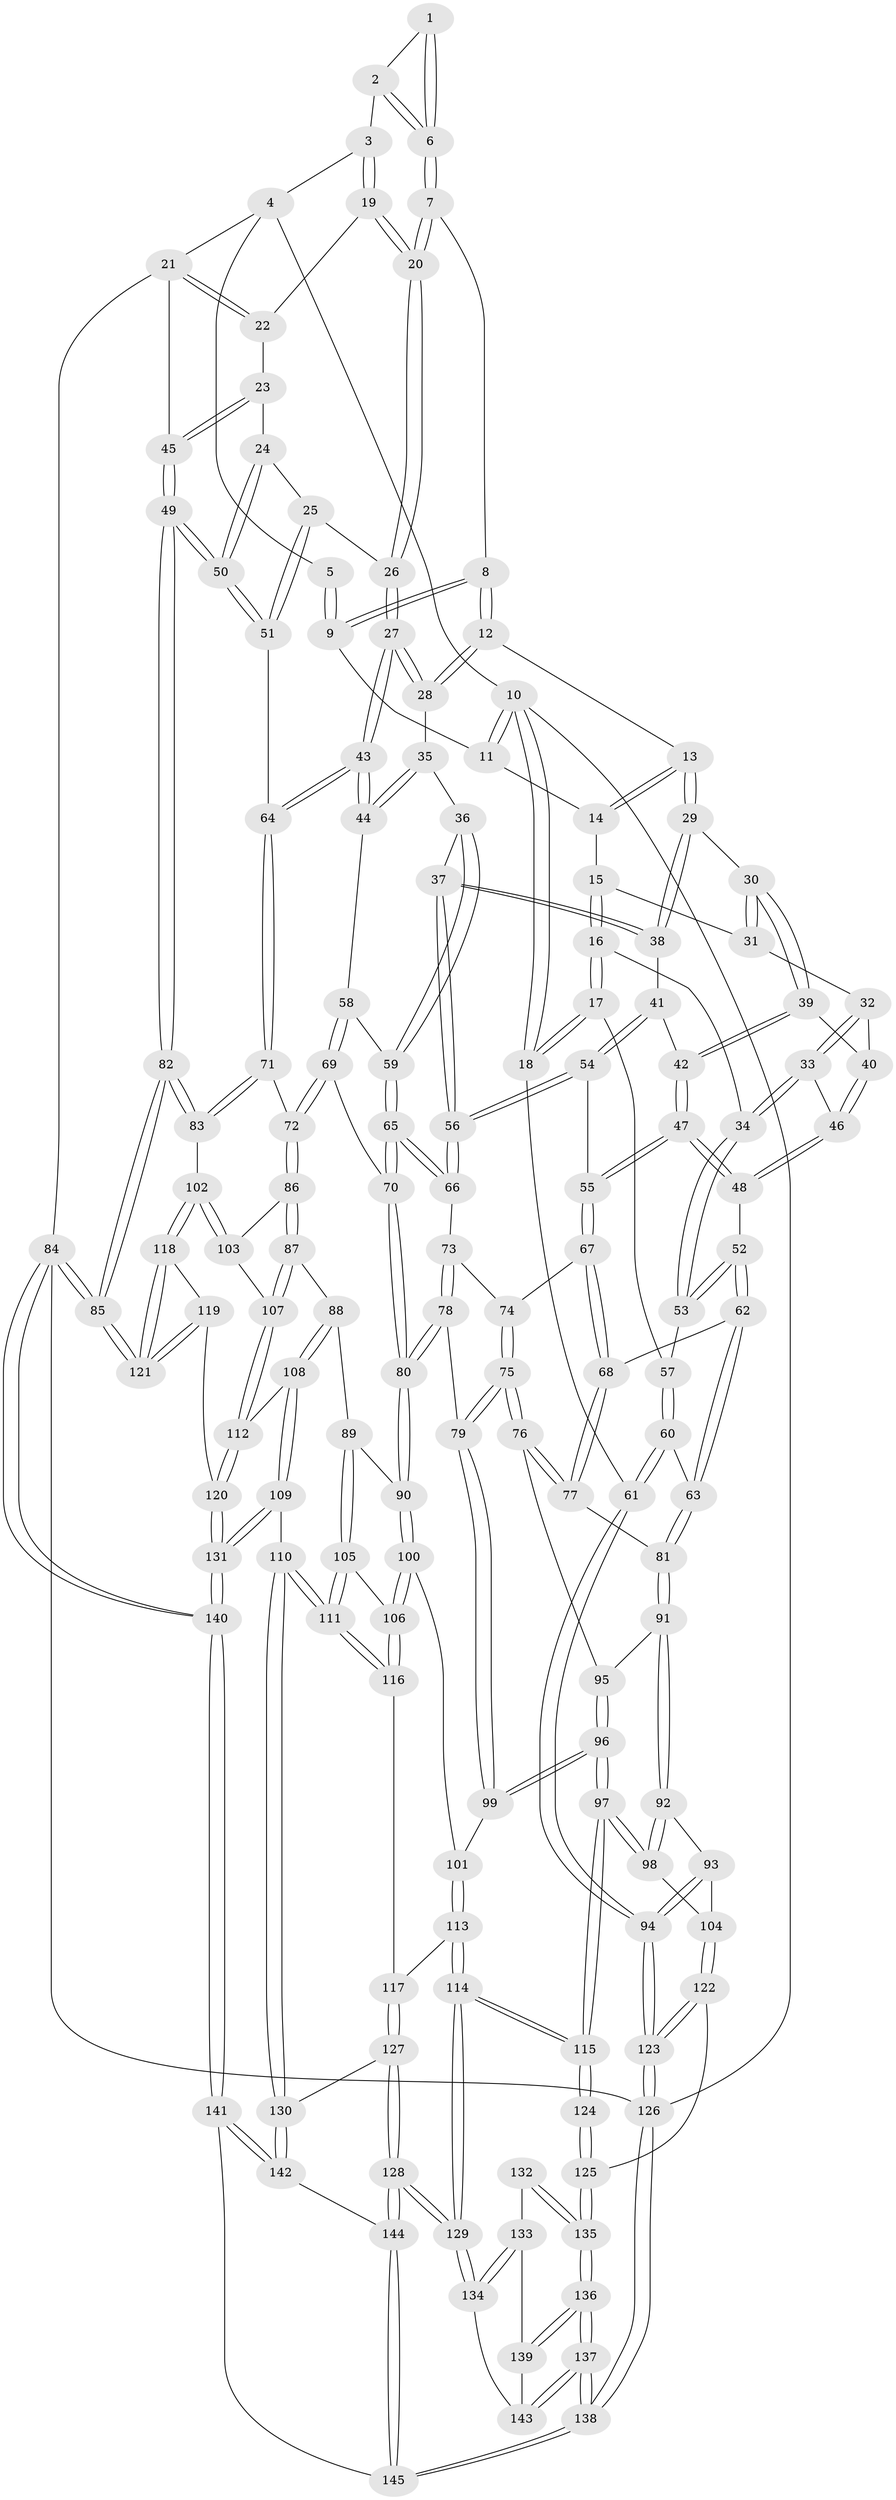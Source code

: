 // coarse degree distribution, {5: 0.13793103448275862, 2: 0.05172413793103448, 7: 0.05172413793103448, 4: 0.29310344827586204, 6: 0.1896551724137931, 3: 0.25862068965517243, 8: 0.017241379310344827}
// Generated by graph-tools (version 1.1) at 2025/21/03/04/25 18:21:09]
// undirected, 145 vertices, 359 edges
graph export_dot {
graph [start="1"]
  node [color=gray90,style=filled];
  1 [pos="+0.7302076426029989+0"];
  2 [pos="+0.7807773392037148+0.06123136554830053"];
  3 [pos="+0.891364248194551+0.05776758684518365"];
  4 [pos="+0.9815388344116982+0"];
  5 [pos="+0.7261478775297079+0"];
  6 [pos="+0.7091569026483724+0.10563069216709896"];
  7 [pos="+0.7090666879667649+0.1057507907162017"];
  8 [pos="+0.5192941516049658+0.0451642848312127"];
  9 [pos="+0.5070368990480407+0"];
  10 [pos="+0+0"];
  11 [pos="+0.18998691165961346+0"];
  12 [pos="+0.5119165190165987+0.061612068435888054"];
  13 [pos="+0.34583043113932127+0.13790216855198612"];
  14 [pos="+0.1927765675795221+0"];
  15 [pos="+0.13650979078254016+0.10023410394972833"];
  16 [pos="+0.03424994487122667+0.17362276101752747"];
  17 [pos="+0+0.18847894261850728"];
  18 [pos="+0+0.1945950558740843"];
  19 [pos="+0.8984665637826833+0.08031056096097094"];
  20 [pos="+0.7502422634701806+0.23235194748007315"];
  21 [pos="+1+0.07578391682655093"];
  22 [pos="+0.8993128335756296+0.08108226949360536"];
  23 [pos="+0.958058360903036+0.1904199116226912"];
  24 [pos="+0.918549602347056+0.23460793830500065"];
  25 [pos="+0.9095452346845153+0.2375593668021784"];
  26 [pos="+0.7489782008620212+0.2489954922626145"];
  27 [pos="+0.7444651244153454+0.25694912911741113"];
  28 [pos="+0.5242458886152879+0.1301067023274866"];
  29 [pos="+0.33999290379868674+0.1479684642876454"];
  30 [pos="+0.2732540346646341+0.17036530261493263"];
  31 [pos="+0.20828173094132343+0.15556493349873768"];
  32 [pos="+0.19209187983642045+0.21642522841928774"];
  33 [pos="+0.17099208584561992+0.26374808775590275"];
  34 [pos="+0.1419150031309177+0.27912468380886507"];
  35 [pos="+0.5203917954366093+0.18113163226310294"];
  36 [pos="+0.494801567319539+0.2800230064250821"];
  37 [pos="+0.48697718511382226+0.2867896115443095"];
  38 [pos="+0.3693346261100334+0.23076903562835419"];
  39 [pos="+0.2577146337858465+0.25696019335451786"];
  40 [pos="+0.25620295169310986+0.25778096070121204"];
  41 [pos="+0.33680010795526444+0.2786069952607904"];
  42 [pos="+0.2850558377766732+0.27571629241935"];
  43 [pos="+0.7389565398145321+0.27396715753510004"];
  44 [pos="+0.7060686758534974+0.2861480547984349"];
  45 [pos="+1+0.2247846461183079"];
  46 [pos="+0.23507901951913912+0.27250828740083577"];
  47 [pos="+0.27083858882713124+0.35425783984671316"];
  48 [pos="+0.2328635900431051+0.33624839135145934"];
  49 [pos="+1+0.46815186927123303"];
  50 [pos="+1+0.3962410404052632"];
  51 [pos="+0.8857981217251173+0.38232884971450926"];
  52 [pos="+0.18333644520830303+0.3474927110261056"];
  53 [pos="+0.1417928220740725+0.28803738307726495"];
  54 [pos="+0.3421897933585921+0.31967765442448864"];
  55 [pos="+0.295250221075482+0.3798460441846953"];
  56 [pos="+0.46465944326218384+0.35821475112053364"];
  57 [pos="+0.0877855511581124+0.3426444190284969"];
  58 [pos="+0.6586548518509916+0.31122496200105504"];
  59 [pos="+0.6412757467344636+0.3112243418617018"];
  60 [pos="+0.05637054445700392+0.4602547255245529"];
  61 [pos="+0+0.49860242835954877"];
  62 [pos="+0.16676818377442268+0.407980583928424"];
  63 [pos="+0.05855620651682838+0.4607331763086824"];
  64 [pos="+0.7998734284910144+0.3897956737091828"];
  65 [pos="+0.5245965823610849+0.41967973501490524"];
  66 [pos="+0.46508293712513227+0.3793609349188966"];
  67 [pos="+0.297200987358939+0.3938426432967419"];
  68 [pos="+0.23933818119025915+0.43787654857071695"];
  69 [pos="+0.6172038835439463+0.46047027962938375"];
  70 [pos="+0.5588525616779237+0.4575872674559022"];
  71 [pos="+0.7607768060664731+0.5403000455378627"];
  72 [pos="+0.7362638661968706+0.5495952136732178"];
  73 [pos="+0.44222510828907635+0.40146497359437433"];
  74 [pos="+0.3279908595480269+0.414163842373249"];
  75 [pos="+0.3424314854164703+0.5587131236747099"];
  76 [pos="+0.33256817255374477+0.556450446081464"];
  77 [pos="+0.23967328797727191+0.45785474637077445"];
  78 [pos="+0.40708464846510045+0.5658856140864711"];
  79 [pos="+0.35935486923531085+0.5710901896530716"];
  80 [pos="+0.4853555494858777+0.5993425804729867"];
  81 [pos="+0.16776345850139868+0.5594144824268136"];
  82 [pos="+1+0.5559849070137651"];
  83 [pos="+0.9424247194686924+0.6255588228246718"];
  84 [pos="+1+1"];
  85 [pos="+1+1"];
  86 [pos="+0.7164445021090503+0.5752194945465923"];
  87 [pos="+0.6465402165084455+0.6385897573387713"];
  88 [pos="+0.6349947949830489+0.6463120575077885"];
  89 [pos="+0.5345163665790483+0.6362157882567681"];
  90 [pos="+0.5014806594381647+0.6205101385668926"];
  91 [pos="+0.17117080852553926+0.5666879285812326"];
  92 [pos="+0.0825899213305829+0.6550627980168178"];
  93 [pos="+0+0.6114658924828015"];
  94 [pos="+0+0.5091869181064423"];
  95 [pos="+0.1793645018614105+0.5720867817394569"];
  96 [pos="+0.2377550159689513+0.7340511831190565"];
  97 [pos="+0.22737002117097588+0.7582231800139358"];
  98 [pos="+0.10019770786130623+0.6991145928289745"];
  99 [pos="+0.31667774596943954+0.6738495830366275"];
  100 [pos="+0.4516132253242472+0.6940787514056544"];
  101 [pos="+0.39650101941646304+0.7245539357816143"];
  102 [pos="+0.9261618561993823+0.6631831151381974"];
  103 [pos="+0.7726560325411073+0.7204927420631793"];
  104 [pos="+0.04851677023799763+0.7539573724496704"];
  105 [pos="+0.524869525376816+0.7425757006185115"];
  106 [pos="+0.4649341110603186+0.7554289653261765"];
  107 [pos="+0.7614329254658018+0.7551043174223976"];
  108 [pos="+0.6402374849808116+0.7404378140924295"];
  109 [pos="+0.6025735643952013+0.8475882901859617"];
  110 [pos="+0.5727648367289997+0.8643681891648575"];
  111 [pos="+0.5436569694892198+0.8181202034302213"];
  112 [pos="+0.763375985924226+0.7837269454075347"];
  113 [pos="+0.39506218332725196+0.763475320892474"];
  114 [pos="+0.24807880998263815+0.8028783622505873"];
  115 [pos="+0.22837311425875487+0.772749594597582"];
  116 [pos="+0.46101861854441845+0.7716183952846338"];
  117 [pos="+0.41908385384828845+0.7962058237099647"];
  118 [pos="+0.903195367713239+0.7464915369937885"];
  119 [pos="+0.8098710648907917+0.8517106219243672"];
  120 [pos="+0.8040168626631948+0.8518730346130962"];
  121 [pos="+1+1"];
  122 [pos="+0.024897588750460296+0.7989142416978144"];
  123 [pos="+0+0.8110562280283028"];
  124 [pos="+0.11976686113556902+0.8234081830838801"];
  125 [pos="+0.07713800106465865+0.835539565881754"];
  126 [pos="+0+1"];
  127 [pos="+0.41530849733685693+0.8886246158307727"];
  128 [pos="+0.3007704281196218+0.929809620449181"];
  129 [pos="+0.28923241175553216+0.9168207372530195"];
  130 [pos="+0.541781218511531+0.9115454631481015"];
  131 [pos="+0.7599386003380819+0.8788436945112158"];
  132 [pos="+0.14640230032183763+0.8866093845054156"];
  133 [pos="+0.18789021262235708+0.915995952554436"];
  134 [pos="+0.26402618398019817+0.9192287768404651"];
  135 [pos="+0.07504924639628426+0.9172316658600306"];
  136 [pos="+0.07311982084862087+0.9336544984810509"];
  137 [pos="+0+1"];
  138 [pos="+0+1"];
  139 [pos="+0.10133545738876046+0.9322024856698128"];
  140 [pos="+0.6579045525333291+1"];
  141 [pos="+0.6278511661186361+1"];
  142 [pos="+0.5495318052647942+0.9462397403548843"];
  143 [pos="+0.15970829964179786+0.9653830167166834"];
  144 [pos="+0.29826951196673596+1"];
  145 [pos="+0.2875153809514361+1"];
  1 -- 2;
  1 -- 6;
  1 -- 6;
  2 -- 3;
  2 -- 6;
  2 -- 6;
  3 -- 4;
  3 -- 19;
  3 -- 19;
  4 -- 5;
  4 -- 10;
  4 -- 21;
  5 -- 9;
  5 -- 9;
  6 -- 7;
  6 -- 7;
  7 -- 8;
  7 -- 20;
  7 -- 20;
  8 -- 9;
  8 -- 9;
  8 -- 12;
  8 -- 12;
  9 -- 11;
  10 -- 11;
  10 -- 11;
  10 -- 18;
  10 -- 18;
  10 -- 126;
  11 -- 14;
  12 -- 13;
  12 -- 28;
  12 -- 28;
  13 -- 14;
  13 -- 14;
  13 -- 29;
  13 -- 29;
  14 -- 15;
  15 -- 16;
  15 -- 16;
  15 -- 31;
  16 -- 17;
  16 -- 17;
  16 -- 34;
  17 -- 18;
  17 -- 18;
  17 -- 57;
  18 -- 61;
  19 -- 20;
  19 -- 20;
  19 -- 22;
  20 -- 26;
  20 -- 26;
  21 -- 22;
  21 -- 22;
  21 -- 45;
  21 -- 84;
  22 -- 23;
  23 -- 24;
  23 -- 45;
  23 -- 45;
  24 -- 25;
  24 -- 50;
  24 -- 50;
  25 -- 26;
  25 -- 51;
  25 -- 51;
  26 -- 27;
  26 -- 27;
  27 -- 28;
  27 -- 28;
  27 -- 43;
  27 -- 43;
  28 -- 35;
  29 -- 30;
  29 -- 38;
  29 -- 38;
  30 -- 31;
  30 -- 31;
  30 -- 39;
  30 -- 39;
  31 -- 32;
  32 -- 33;
  32 -- 33;
  32 -- 40;
  33 -- 34;
  33 -- 34;
  33 -- 46;
  34 -- 53;
  34 -- 53;
  35 -- 36;
  35 -- 44;
  35 -- 44;
  36 -- 37;
  36 -- 59;
  36 -- 59;
  37 -- 38;
  37 -- 38;
  37 -- 56;
  37 -- 56;
  38 -- 41;
  39 -- 40;
  39 -- 42;
  39 -- 42;
  40 -- 46;
  40 -- 46;
  41 -- 42;
  41 -- 54;
  41 -- 54;
  42 -- 47;
  42 -- 47;
  43 -- 44;
  43 -- 44;
  43 -- 64;
  43 -- 64;
  44 -- 58;
  45 -- 49;
  45 -- 49;
  46 -- 48;
  46 -- 48;
  47 -- 48;
  47 -- 48;
  47 -- 55;
  47 -- 55;
  48 -- 52;
  49 -- 50;
  49 -- 50;
  49 -- 82;
  49 -- 82;
  50 -- 51;
  50 -- 51;
  51 -- 64;
  52 -- 53;
  52 -- 53;
  52 -- 62;
  52 -- 62;
  53 -- 57;
  54 -- 55;
  54 -- 56;
  54 -- 56;
  55 -- 67;
  55 -- 67;
  56 -- 66;
  56 -- 66;
  57 -- 60;
  57 -- 60;
  58 -- 59;
  58 -- 69;
  58 -- 69;
  59 -- 65;
  59 -- 65;
  60 -- 61;
  60 -- 61;
  60 -- 63;
  61 -- 94;
  61 -- 94;
  62 -- 63;
  62 -- 63;
  62 -- 68;
  63 -- 81;
  63 -- 81;
  64 -- 71;
  64 -- 71;
  65 -- 66;
  65 -- 66;
  65 -- 70;
  65 -- 70;
  66 -- 73;
  67 -- 68;
  67 -- 68;
  67 -- 74;
  68 -- 77;
  68 -- 77;
  69 -- 70;
  69 -- 72;
  69 -- 72;
  70 -- 80;
  70 -- 80;
  71 -- 72;
  71 -- 83;
  71 -- 83;
  72 -- 86;
  72 -- 86;
  73 -- 74;
  73 -- 78;
  73 -- 78;
  74 -- 75;
  74 -- 75;
  75 -- 76;
  75 -- 76;
  75 -- 79;
  75 -- 79;
  76 -- 77;
  76 -- 77;
  76 -- 95;
  77 -- 81;
  78 -- 79;
  78 -- 80;
  78 -- 80;
  79 -- 99;
  79 -- 99;
  80 -- 90;
  80 -- 90;
  81 -- 91;
  81 -- 91;
  82 -- 83;
  82 -- 83;
  82 -- 85;
  82 -- 85;
  83 -- 102;
  84 -- 85;
  84 -- 85;
  84 -- 140;
  84 -- 140;
  84 -- 126;
  85 -- 121;
  85 -- 121;
  86 -- 87;
  86 -- 87;
  86 -- 103;
  87 -- 88;
  87 -- 107;
  87 -- 107;
  88 -- 89;
  88 -- 108;
  88 -- 108;
  89 -- 90;
  89 -- 105;
  89 -- 105;
  90 -- 100;
  90 -- 100;
  91 -- 92;
  91 -- 92;
  91 -- 95;
  92 -- 93;
  92 -- 98;
  92 -- 98;
  93 -- 94;
  93 -- 94;
  93 -- 104;
  94 -- 123;
  94 -- 123;
  95 -- 96;
  95 -- 96;
  96 -- 97;
  96 -- 97;
  96 -- 99;
  96 -- 99;
  97 -- 98;
  97 -- 98;
  97 -- 115;
  97 -- 115;
  98 -- 104;
  99 -- 101;
  100 -- 101;
  100 -- 106;
  100 -- 106;
  101 -- 113;
  101 -- 113;
  102 -- 103;
  102 -- 103;
  102 -- 118;
  102 -- 118;
  103 -- 107;
  104 -- 122;
  104 -- 122;
  105 -- 106;
  105 -- 111;
  105 -- 111;
  106 -- 116;
  106 -- 116;
  107 -- 112;
  107 -- 112;
  108 -- 109;
  108 -- 109;
  108 -- 112;
  109 -- 110;
  109 -- 131;
  109 -- 131;
  110 -- 111;
  110 -- 111;
  110 -- 130;
  110 -- 130;
  111 -- 116;
  111 -- 116;
  112 -- 120;
  112 -- 120;
  113 -- 114;
  113 -- 114;
  113 -- 117;
  114 -- 115;
  114 -- 115;
  114 -- 129;
  114 -- 129;
  115 -- 124;
  115 -- 124;
  116 -- 117;
  117 -- 127;
  117 -- 127;
  118 -- 119;
  118 -- 121;
  118 -- 121;
  119 -- 120;
  119 -- 121;
  119 -- 121;
  120 -- 131;
  120 -- 131;
  122 -- 123;
  122 -- 123;
  122 -- 125;
  123 -- 126;
  123 -- 126;
  124 -- 125;
  124 -- 125;
  125 -- 135;
  125 -- 135;
  126 -- 138;
  126 -- 138;
  127 -- 128;
  127 -- 128;
  127 -- 130;
  128 -- 129;
  128 -- 129;
  128 -- 144;
  128 -- 144;
  129 -- 134;
  129 -- 134;
  130 -- 142;
  130 -- 142;
  131 -- 140;
  131 -- 140;
  132 -- 133;
  132 -- 135;
  132 -- 135;
  133 -- 134;
  133 -- 134;
  133 -- 139;
  134 -- 143;
  135 -- 136;
  135 -- 136;
  136 -- 137;
  136 -- 137;
  136 -- 139;
  136 -- 139;
  137 -- 138;
  137 -- 138;
  137 -- 143;
  137 -- 143;
  138 -- 145;
  138 -- 145;
  139 -- 143;
  140 -- 141;
  140 -- 141;
  141 -- 142;
  141 -- 142;
  141 -- 145;
  142 -- 144;
  144 -- 145;
  144 -- 145;
}
